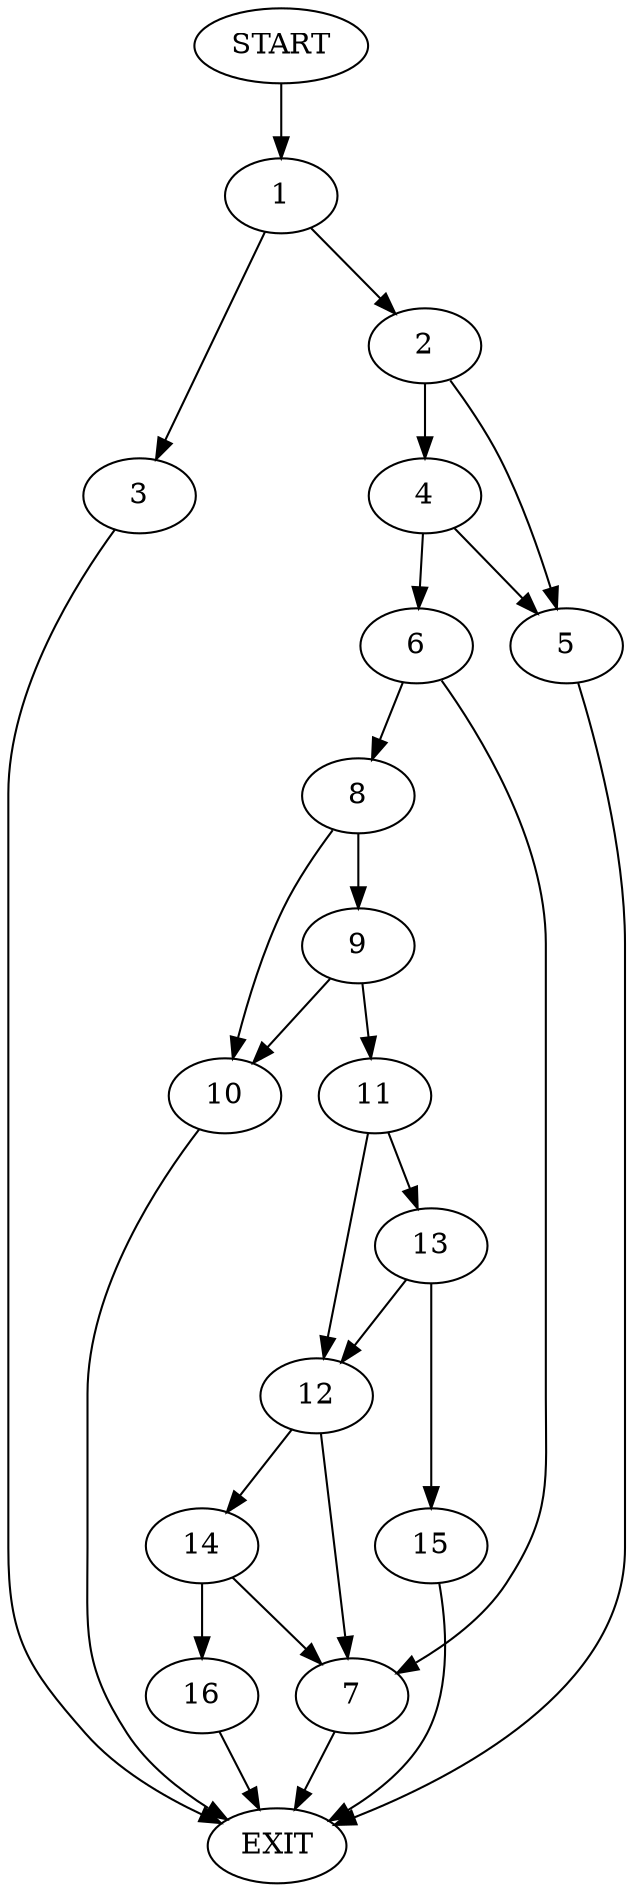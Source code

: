 digraph {
0 [label="START"]
17 [label="EXIT"]
0 -> 1
1 -> 2
1 -> 3
2 -> 4
2 -> 5
3 -> 17
5 -> 17
4 -> 6
4 -> 5
6 -> 7
6 -> 8
7 -> 17
8 -> 9
8 -> 10
9 -> 11
9 -> 10
10 -> 17
11 -> 12
11 -> 13
12 -> 14
12 -> 7
13 -> 12
13 -> 15
15 -> 17
14 -> 7
14 -> 16
16 -> 17
}

